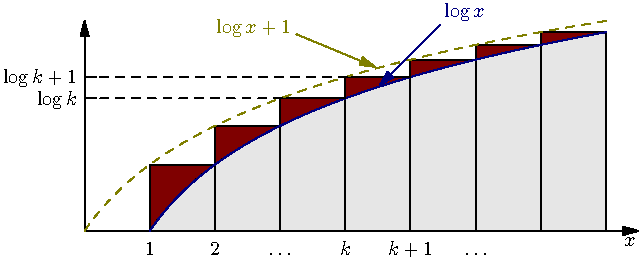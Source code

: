 import graph;
size(320,130,IgnoreAspect);

real f(real x) {return log(x);}
pair F(real x) {return (x,f(x));}
real fp(real x) {return log(x+1);}
pair Fp(real x) {return (x,fp(x));}

dotfactor=7;

void subinterval(real a, real b)
{
  path g=box((a,f(a)),(b,0));
  path plot = graph(f,a,b);
  filldraw(box((a,0),(b,f(b))), brown);
  filldraw(graph(f,a,b)--(b,0)--(a,0)--cycle, lightgray);
}

int a=1, b=8;
  
 
 
int n=2;

for(int i=a; i <= b; ++i) {
  if(i < b) subinterval(i,i+1);
  if(i <= n) labelx(i);
  //dot(F(i));
}
draw(graph(f,a,b),deepblue);
draw(graph(fp,a-1,b),olive+dashed);

defaultpen(fontsize(10pt));

int i=n;
labelx("$\ldots$",++i);
labelx("$k$",++i);
//labely("$\log k$",log(i));
ytick("$\log{k}$", log(i));
yequals(log(i), xmin=0,xmax=i, dashed);
labelx("$k+1$",++i);
ytick("$\log{k+1}$", log(i));
yequals(log(i), xmin=0,xmax=i, dashed);
labelx("$\ldots$",++i);


xaxis("$x$",0,b+0.5, Arrow); 
//yaxis(Left,RightTicks); 
yaxis(Left,Arrow); 
arrow("$\log{x}$",F(i-1.5),NE,1.5cm,deepblue,Margin(0,0.5));
arrow("$\log{x+1}$",Fp(i-1.5),WNW,1.5cm,olive,Margin(0,0.5));
